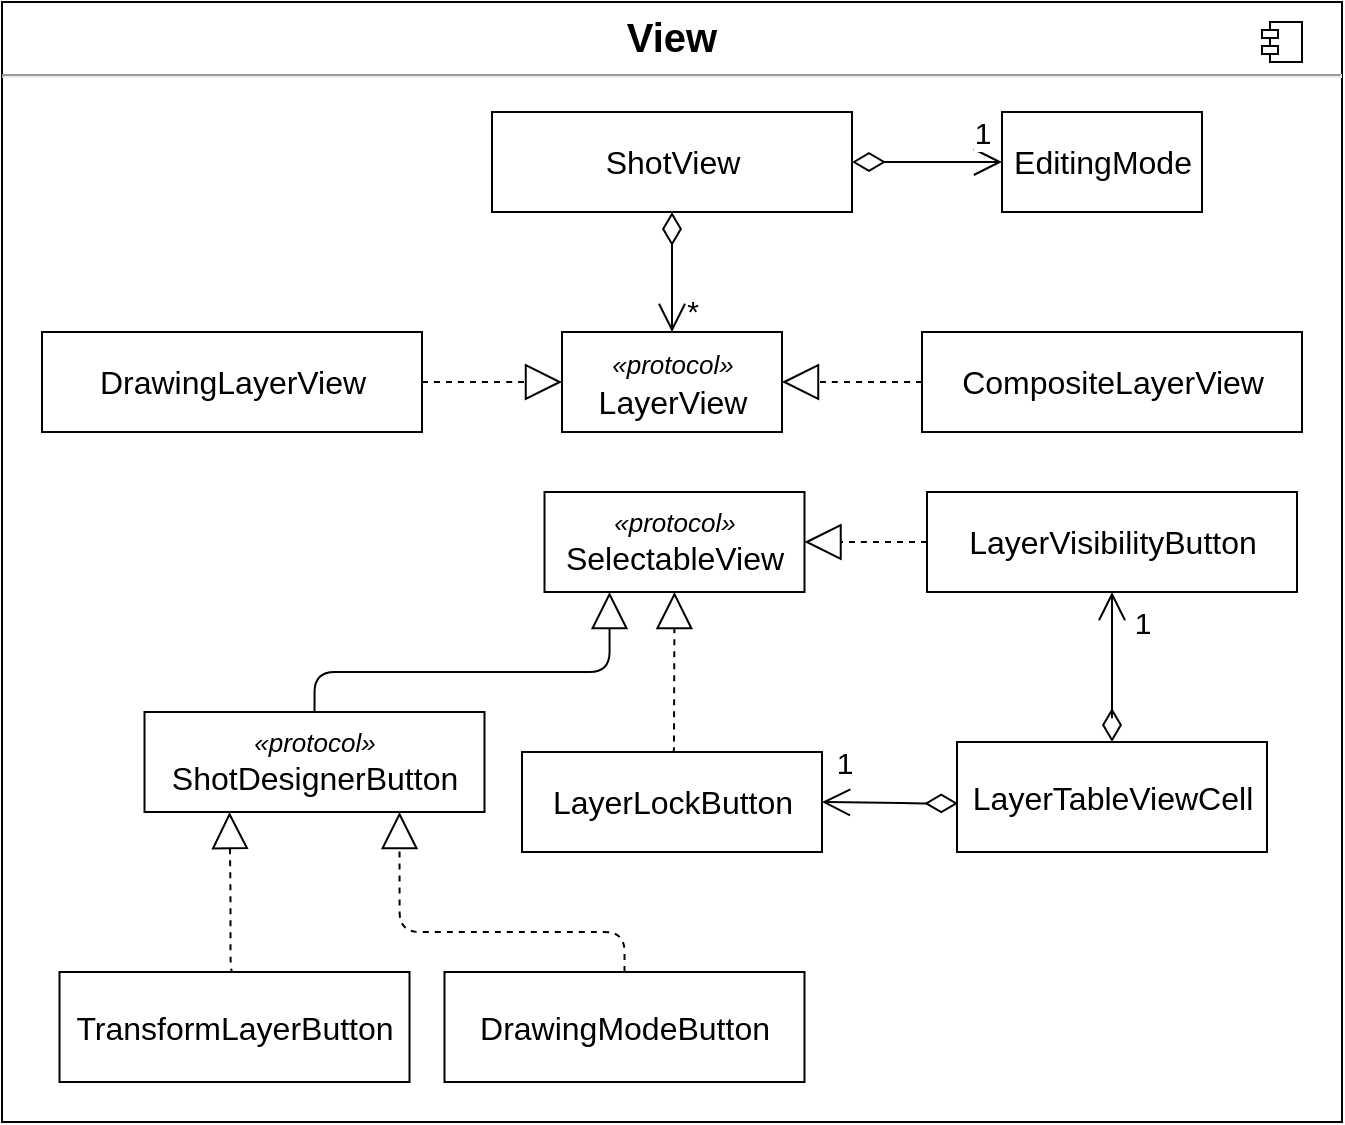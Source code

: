 <mxfile version="14.5.1" type="device"><diagram id="fhBqnHq1IshxXnvw0Y61" name="Class Diagram"><mxGraphModel dx="1214" dy="1900" grid="1" gridSize="10" guides="1" tooltips="1" connect="1" arrows="1" fold="1" page="1" pageScale="1" pageWidth="850" pageHeight="1100" math="0" shadow="0"><root><mxCell id="0"/><mxCell id="1" parent="0"/><mxCell id="DaHeIRnf_k36PP9J369p-14" value="&lt;p style=&quot;margin: 0px ; margin-top: 6px ; text-align: center&quot;&gt;&lt;b&gt;&lt;font style=&quot;font-size: 20px&quot;&gt;View&lt;/font&gt;&lt;/b&gt;&lt;/p&gt;&lt;hr&gt;&lt;p style=&quot;margin: 0px ; margin-left: 8px&quot;&gt;&lt;br&gt;&lt;/p&gt;" style="align=left;overflow=fill;html=1;dropTarget=0;container=0;" parent="1" vertex="1"><mxGeometry x="40" y="-1090" width="670" height="560" as="geometry"/></mxCell><mxCell id="DaHeIRnf_k36PP9J369p-60" value="&lt;font style=&quot;font-size: 16px&quot;&gt;DrawingModeButton&lt;/font&gt;" style="html=1;" parent="1" vertex="1"><mxGeometry x="261.25" y="-605" width="180" height="55" as="geometry"/></mxCell><mxCell id="DaHeIRnf_k36PP9J369p-15" value="" style="shape=component;jettyWidth=8;jettyHeight=4;" parent="1" vertex="1"><mxGeometry x="670" y="-1080" width="20" height="20" as="geometry"><mxPoint x="-24" y="4" as="offset"/></mxGeometry></mxCell><mxCell id="DaHeIRnf_k36PP9J369p-45" value="&lt;font style=&quot;font-size: 16px&quot;&gt;ShotView&lt;br&gt;&lt;/font&gt;" style="html=1;" parent="1" vertex="1"><mxGeometry x="285" y="-1035" width="180" height="50" as="geometry"/></mxCell><mxCell id="DaHeIRnf_k36PP9J369p-48" value="" style="endArrow=open;html=1;endSize=12;startArrow=diamondThin;startSize=14;startFill=0;edgeStyle=orthogonalEdgeStyle;align=left;verticalAlign=bottom;entryX=0.5;entryY=0;entryDx=0;entryDy=0;exitX=0.5;exitY=1;exitDx=0;exitDy=0;" parent="1" source="DaHeIRnf_k36PP9J369p-45" target="DaHeIRnf_k36PP9J369p-41" edge="1"><mxGeometry x="1" y="10" relative="1" as="geometry"><mxPoint x="595" y="-1340" as="sourcePoint"/><mxPoint x="685" y="-1460" as="targetPoint"/><mxPoint as="offset"/></mxGeometry></mxCell><mxCell id="DaHeIRnf_k36PP9J369p-52" value="&lt;font style=&quot;font-size: 15px&quot;&gt;*&lt;/font&gt;" style="edgeLabel;html=1;align=center;verticalAlign=middle;resizable=0;points=[];" parent="DaHeIRnf_k36PP9J369p-48" vertex="1" connectable="0"><mxGeometry x="0.632" y="2" relative="1" as="geometry"><mxPoint x="8" as="offset"/></mxGeometry></mxCell><mxCell id="T-YdoFyoyUbyFJI2BNbG-13" value="&lt;font style=&quot;font-size: 16px&quot;&gt;TransformLayerButton&lt;/font&gt;" style="html=1;" parent="1" vertex="1"><mxGeometry x="68.75" y="-605" width="175" height="55" as="geometry"/></mxCell><mxCell id="T-YdoFyoyUbyFJI2BNbG-16" value="&lt;font style=&quot;font-size: 16px&quot;&gt;DrawingLayerView&lt;/font&gt;" style="html=1;" parent="1" vertex="1"><mxGeometry x="60" y="-925" width="190" height="50" as="geometry"/></mxCell><mxCell id="DaHeIRnf_k36PP9J369p-41" value="&lt;font style=&quot;font-size: 16px&quot;&gt;&lt;i style=&quot;font-size: 13px&quot;&gt;«protocol»&lt;/i&gt;&lt;br&gt;LayerView&lt;/font&gt;" style="html=1;" parent="1" vertex="1"><mxGeometry x="320" y="-925" width="110" height="50" as="geometry"/></mxCell><mxCell id="T-YdoFyoyUbyFJI2BNbG-17" value="&lt;font style=&quot;font-size: 16px&quot;&gt;LayerVisibilityButton&lt;/font&gt;" style="html=1;" parent="1" vertex="1"><mxGeometry x="502.5" y="-845" width="185" height="50" as="geometry"/></mxCell><mxCell id="T-YdoFyoyUbyFJI2BNbG-18" value="&lt;span style=&quot;font-size: 16px&quot;&gt;CompositeLayerView&lt;/span&gt;" style="html=1;" parent="1" vertex="1"><mxGeometry x="500" y="-925" width="190" height="50" as="geometry"/></mxCell><mxCell id="sqBLrVEyiWY7wzje2ovw-1" value="&lt;font style=&quot;font-size: 13px&quot;&gt;&lt;i&gt;«protocol»&lt;/i&gt;&lt;/font&gt;&lt;br&gt;&lt;span style=&quot;font-size: 16px&quot;&gt;SelectableView&lt;/span&gt;" style="html=1;" parent="1" vertex="1"><mxGeometry x="311.25" y="-845" width="130" height="50" as="geometry"/></mxCell><mxCell id="sqBLrVEyiWY7wzje2ovw-2" value="&lt;font style=&quot;font-size: 13px&quot;&gt;&lt;i&gt;«protocol»&lt;/i&gt;&lt;/font&gt;&lt;br&gt;&lt;span style=&quot;font-size: 16px&quot;&gt;ShotDesignerButton&lt;/span&gt;" style="html=1;" parent="1" vertex="1"><mxGeometry x="111.25" y="-735" width="170" height="50" as="geometry"/></mxCell><mxCell id="sqBLrVEyiWY7wzje2ovw-14" value="" style="endArrow=block;endSize=16;endFill=0;html=1;strokeColor=#000000;strokeWidth=1;exitX=1;exitY=0.5;exitDx=0;exitDy=0;entryX=0;entryY=0.5;entryDx=0;entryDy=0;edgeStyle=orthogonalEdgeStyle;dashed=1;" parent="1" target="DaHeIRnf_k36PP9J369p-41" edge="1" source="T-YdoFyoyUbyFJI2BNbG-16"><mxGeometry width="160" relative="1" as="geometry"><mxPoint x="375" y="-846" as="sourcePoint"/><mxPoint x="225" y="-770" as="targetPoint"/><Array as="points"><mxPoint x="300" y="-900"/><mxPoint x="300" y="-900"/></Array></mxGeometry></mxCell><mxCell id="sqBLrVEyiWY7wzje2ovw-15" value="" style="endArrow=block;endSize=16;endFill=0;html=1;strokeColor=#000000;strokeWidth=1;exitX=0;exitY=0.5;exitDx=0;exitDy=0;entryX=1;entryY=0.5;entryDx=0;entryDy=0;edgeStyle=orthogonalEdgeStyle;dashed=1;" parent="1" target="DaHeIRnf_k36PP9J369p-41" edge="1" source="T-YdoFyoyUbyFJI2BNbG-18"><mxGeometry width="160" relative="1" as="geometry"><mxPoint x="417.5" y="-845" as="sourcePoint"/><mxPoint x="225" y="-770" as="targetPoint"/><Array as="points"><mxPoint x="450" y="-900"/><mxPoint x="450" y="-900"/></Array></mxGeometry></mxCell><mxCell id="sqBLrVEyiWY7wzje2ovw-19" value="&lt;font style=&quot;font-size: 16px&quot;&gt;EditingMode&lt;br&gt;&lt;/font&gt;" style="html=1;" parent="1" vertex="1"><mxGeometry x="540" y="-1035" width="100" height="50" as="geometry"/></mxCell><mxCell id="sqBLrVEyiWY7wzje2ovw-23" value="" style="endArrow=open;html=1;endSize=12;startArrow=diamondThin;startSize=14;startFill=0;edgeStyle=orthogonalEdgeStyle;align=left;verticalAlign=bottom;entryX=0;entryY=0.5;entryDx=0;entryDy=0;exitX=1;exitY=0.5;exitDx=0;exitDy=0;" parent="1" source="DaHeIRnf_k36PP9J369p-45" target="sqBLrVEyiWY7wzje2ovw-19" edge="1"><mxGeometry x="1" y="10" relative="1" as="geometry"><mxPoint x="295" y="-1000" as="sourcePoint"/><mxPoint x="220" y="-1000" as="targetPoint"/><mxPoint as="offset"/><Array as="points"><mxPoint x="500" y="-1010"/><mxPoint x="500" y="-1010"/></Array></mxGeometry></mxCell><mxCell id="sqBLrVEyiWY7wzje2ovw-24" value="&lt;span style=&quot;font-size: 15px&quot;&gt;1&lt;/span&gt;" style="edgeLabel;html=1;align=center;verticalAlign=middle;resizable=0;points=[];" parent="sqBLrVEyiWY7wzje2ovw-23" vertex="1" connectable="0"><mxGeometry x="0.632" y="2" relative="1" as="geometry"><mxPoint x="4" y="-13" as="offset"/></mxGeometry></mxCell><mxCell id="VlkcuwJhZztR81l0ryfR-2" value="" style="endArrow=block;endSize=16;endFill=0;html=1;strokeColor=#000000;strokeWidth=1;exitX=0.5;exitY=0;exitDx=0;exitDy=0;entryX=0.25;entryY=1;entryDx=0;entryDy=0;edgeStyle=orthogonalEdgeStyle;" edge="1" parent="1" source="sqBLrVEyiWY7wzje2ovw-2" target="sqBLrVEyiWY7wzje2ovw-1"><mxGeometry width="160" relative="1" as="geometry"><mxPoint x="361.25" y="-835" as="sourcePoint"/><mxPoint x="358.75" y="-905" as="targetPoint"/><Array as="points"><mxPoint x="196.25" y="-755"/><mxPoint x="344.25" y="-755"/></Array></mxGeometry></mxCell><mxCell id="VlkcuwJhZztR81l0ryfR-6" value="" style="endArrow=block;endSize=16;endFill=0;html=1;strokeColor=#000000;strokeWidth=1;exitX=0.5;exitY=0;exitDx=0;exitDy=0;entryX=0.25;entryY=1;entryDx=0;entryDy=0;edgeStyle=orthogonalEdgeStyle;dashed=1;" edge="1" parent="1" source="T-YdoFyoyUbyFJI2BNbG-13" target="sqBLrVEyiWY7wzje2ovw-2"><mxGeometry width="160" relative="1" as="geometry"><mxPoint x="353.75" y="-595" as="sourcePoint"/><mxPoint x="351.25" y="-665" as="targetPoint"/><Array as="points"><mxPoint x="154.25" y="-605"/><mxPoint x="154.25" y="-645"/></Array></mxGeometry></mxCell><mxCell id="VlkcuwJhZztR81l0ryfR-7" value="" style="endArrow=block;endSize=16;endFill=0;html=1;strokeColor=#000000;strokeWidth=1;exitX=0.5;exitY=0;exitDx=0;exitDy=0;entryX=0.75;entryY=1;entryDx=0;entryDy=0;edgeStyle=orthogonalEdgeStyle;dashed=1;" edge="1" parent="1" source="DaHeIRnf_k36PP9J369p-60" target="sqBLrVEyiWY7wzje2ovw-2"><mxGeometry width="160" relative="1" as="geometry"><mxPoint x="568.75" y="-595" as="sourcePoint"/><mxPoint x="406.25" y="-665" as="targetPoint"/><Array as="points"><mxPoint x="351.25" y="-625"/><mxPoint x="239.25" y="-625"/></Array></mxGeometry></mxCell><mxCell id="VlkcuwJhZztR81l0ryfR-9" value="&lt;span style=&quot;font-size: 16px&quot;&gt;LayerLockButton&lt;/span&gt;" style="html=1;" vertex="1" parent="1"><mxGeometry x="300" y="-715" width="150" height="50" as="geometry"/></mxCell><mxCell id="VlkcuwJhZztR81l0ryfR-11" value="" style="endArrow=block;endSize=16;endFill=0;html=1;strokeColor=#000000;strokeWidth=1;exitX=0.5;exitY=0;exitDx=0;exitDy=0;entryX=0.5;entryY=1;entryDx=0;entryDy=0;edgeStyle=orthogonalEdgeStyle;dashed=1;" edge="1" parent="1" source="VlkcuwJhZztR81l0ryfR-9" target="sqBLrVEyiWY7wzje2ovw-1"><mxGeometry width="160" relative="1" as="geometry"><mxPoint x="206.25" y="-725" as="sourcePoint"/><mxPoint x="353.75" y="-785" as="targetPoint"/><Array as="points"><mxPoint x="376" y="-720"/><mxPoint x="376" y="-720"/></Array></mxGeometry></mxCell><mxCell id="VlkcuwJhZztR81l0ryfR-12" value="" style="endArrow=block;endSize=16;endFill=0;html=1;strokeColor=#000000;strokeWidth=1;exitX=0;exitY=0.5;exitDx=0;exitDy=0;entryX=1;entryY=0.5;entryDx=0;entryDy=0;edgeStyle=orthogonalEdgeStyle;dashed=1;" edge="1" parent="1" source="T-YdoFyoyUbyFJI2BNbG-17" target="sqBLrVEyiWY7wzje2ovw-1"><mxGeometry width="160" relative="1" as="geometry"><mxPoint x="419.375" y="-705" as="sourcePoint"/><mxPoint x="418.75" y="-785" as="targetPoint"/><Array as="points"><mxPoint x="470" y="-820"/><mxPoint x="470" y="-820"/></Array></mxGeometry></mxCell><mxCell id="VlkcuwJhZztR81l0ryfR-13" value="&lt;font style=&quot;font-size: 16px&quot;&gt;LayerTableViewCell&lt;/font&gt;" style="html=1;" vertex="1" parent="1"><mxGeometry x="517.5" y="-720" width="155" height="55" as="geometry"/></mxCell><mxCell id="VlkcuwJhZztR81l0ryfR-14" value="" style="endArrow=open;html=1;endSize=12;startArrow=diamondThin;startSize=14;startFill=0;edgeStyle=orthogonalEdgeStyle;align=left;verticalAlign=bottom;entryX=0.5;entryY=1;entryDx=0;entryDy=0;exitX=0.5;exitY=0;exitDx=0;exitDy=0;" edge="1" parent="1" source="VlkcuwJhZztR81l0ryfR-13" target="T-YdoFyoyUbyFJI2BNbG-17"><mxGeometry x="1" y="10" relative="1" as="geometry"><mxPoint x="475" y="-1000" as="sourcePoint"/><mxPoint x="550" y="-1000" as="targetPoint"/><mxPoint as="offset"/><Array as="points"><mxPoint x="595" y="-730"/><mxPoint x="595" y="-730"/></Array></mxGeometry></mxCell><mxCell id="VlkcuwJhZztR81l0ryfR-15" value="&lt;span style=&quot;font-size: 15px&quot;&gt;1&lt;/span&gt;" style="edgeLabel;html=1;align=center;verticalAlign=middle;resizable=0;points=[];" vertex="1" connectable="0" parent="VlkcuwJhZztR81l0ryfR-14"><mxGeometry x="0.632" y="2" relative="1" as="geometry"><mxPoint x="17" y="1.11" as="offset"/></mxGeometry></mxCell><mxCell id="VlkcuwJhZztR81l0ryfR-16" value="" style="endArrow=open;html=1;endSize=12;startArrow=diamondThin;startSize=14;startFill=0;edgeStyle=orthogonalEdgeStyle;align=left;verticalAlign=bottom;entryX=1;entryY=0.5;entryDx=0;entryDy=0;exitX=0.004;exitY=0.558;exitDx=0;exitDy=0;exitPerimeter=0;" edge="1" parent="1" source="VlkcuwJhZztR81l0ryfR-13" target="VlkcuwJhZztR81l0ryfR-9"><mxGeometry x="1" y="10" relative="1" as="geometry"><mxPoint x="605" y="-710" as="sourcePoint"/><mxPoint x="605" y="-785" as="targetPoint"/><mxPoint as="offset"/><Array as="points"><mxPoint x="500" y="-689"/></Array></mxGeometry></mxCell><mxCell id="VlkcuwJhZztR81l0ryfR-17" value="&lt;span style=&quot;font-size: 15px&quot;&gt;1&lt;/span&gt;" style="edgeLabel;html=1;align=center;verticalAlign=middle;resizable=0;points=[];" vertex="1" connectable="0" parent="VlkcuwJhZztR81l0ryfR-16"><mxGeometry x="0.632" y="2" relative="1" as="geometry"><mxPoint x="-2.25" y="-22" as="offset"/></mxGeometry></mxCell></root></mxGraphModel></diagram></mxfile>